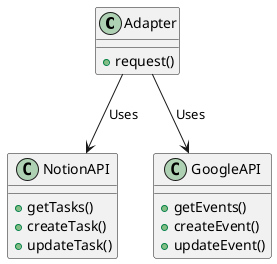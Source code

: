 @startuml
!define RECTANGLE class

RECTANGLE Adapter {
  +request()
}

RECTANGLE NotionAPI {
  +getTasks()
  +createTask()
  +updateTask()
}

RECTANGLE GoogleAPI {
  +getEvents()
  +createEvent()
  +updateEvent()
}

Adapter --> NotionAPI: Uses
Adapter --> GoogleAPI: Uses

@enduml
